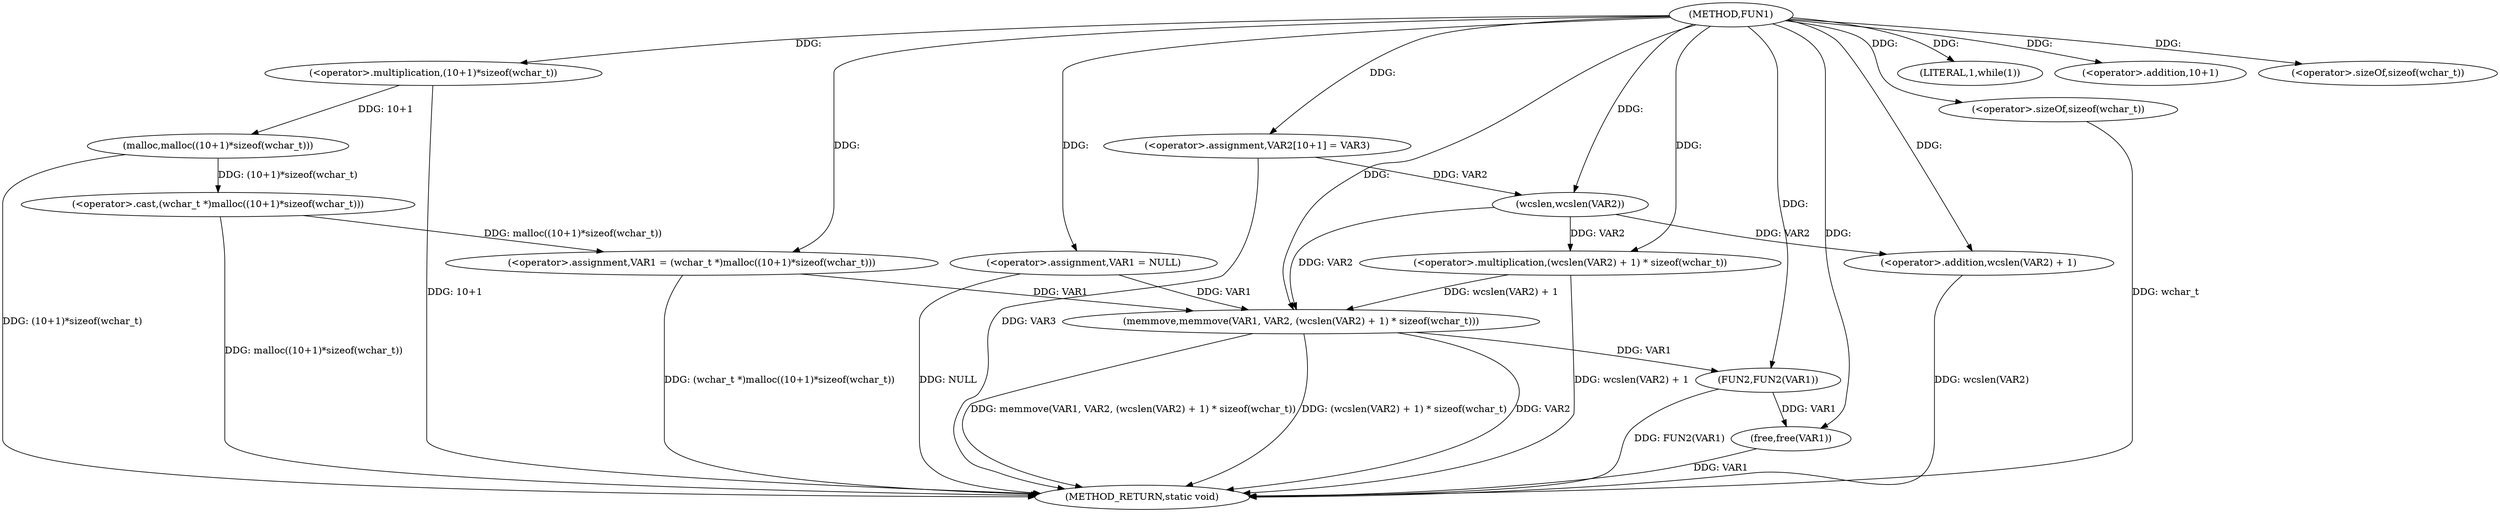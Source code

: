 digraph FUN1 {  
"1000100" [label = "(METHOD,FUN1)" ]
"1000140" [label = "(METHOD_RETURN,static void)" ]
"1000103" [label = "(<operator>.assignment,VAR1 = NULL)" ]
"1000107" [label = "(LITERAL,1,while(1))" ]
"1000109" [label = "(<operator>.assignment,VAR1 = (wchar_t *)malloc((10+1)*sizeof(wchar_t)))" ]
"1000111" [label = "(<operator>.cast,(wchar_t *)malloc((10+1)*sizeof(wchar_t)))" ]
"1000113" [label = "(malloc,malloc((10+1)*sizeof(wchar_t)))" ]
"1000114" [label = "(<operator>.multiplication,(10+1)*sizeof(wchar_t))" ]
"1000115" [label = "(<operator>.addition,10+1)" ]
"1000118" [label = "(<operator>.sizeOf,sizeof(wchar_t))" ]
"1000123" [label = "(<operator>.assignment,VAR2[10+1] = VAR3)" ]
"1000126" [label = "(memmove,memmove(VAR1, VAR2, (wcslen(VAR2) + 1) * sizeof(wchar_t)))" ]
"1000129" [label = "(<operator>.multiplication,(wcslen(VAR2) + 1) * sizeof(wchar_t))" ]
"1000130" [label = "(<operator>.addition,wcslen(VAR2) + 1)" ]
"1000131" [label = "(wcslen,wcslen(VAR2))" ]
"1000134" [label = "(<operator>.sizeOf,sizeof(wchar_t))" ]
"1000136" [label = "(FUN2,FUN2(VAR1))" ]
"1000138" [label = "(free,free(VAR1))" ]
  "1000123" -> "1000140"  [ label = "DDG: VAR3"] 
  "1000103" -> "1000140"  [ label = "DDG: NULL"] 
  "1000113" -> "1000140"  [ label = "DDG: (10+1)*sizeof(wchar_t)"] 
  "1000114" -> "1000140"  [ label = "DDG: 10+1"] 
  "1000136" -> "1000140"  [ label = "DDG: FUN2(VAR1)"] 
  "1000109" -> "1000140"  [ label = "DDG: (wchar_t *)malloc((10+1)*sizeof(wchar_t))"] 
  "1000130" -> "1000140"  [ label = "DDG: wcslen(VAR2)"] 
  "1000129" -> "1000140"  [ label = "DDG: wcslen(VAR2) + 1"] 
  "1000126" -> "1000140"  [ label = "DDG: memmove(VAR1, VAR2, (wcslen(VAR2) + 1) * sizeof(wchar_t))"] 
  "1000138" -> "1000140"  [ label = "DDG: VAR1"] 
  "1000126" -> "1000140"  [ label = "DDG: (wcslen(VAR2) + 1) * sizeof(wchar_t)"] 
  "1000134" -> "1000140"  [ label = "DDG: wchar_t"] 
  "1000111" -> "1000140"  [ label = "DDG: malloc((10+1)*sizeof(wchar_t))"] 
  "1000126" -> "1000140"  [ label = "DDG: VAR2"] 
  "1000100" -> "1000103"  [ label = "DDG: "] 
  "1000100" -> "1000107"  [ label = "DDG: "] 
  "1000111" -> "1000109"  [ label = "DDG: malloc((10+1)*sizeof(wchar_t))"] 
  "1000100" -> "1000109"  [ label = "DDG: "] 
  "1000113" -> "1000111"  [ label = "DDG: (10+1)*sizeof(wchar_t)"] 
  "1000114" -> "1000113"  [ label = "DDG: 10+1"] 
  "1000100" -> "1000114"  [ label = "DDG: "] 
  "1000100" -> "1000115"  [ label = "DDG: "] 
  "1000100" -> "1000118"  [ label = "DDG: "] 
  "1000100" -> "1000123"  [ label = "DDG: "] 
  "1000103" -> "1000126"  [ label = "DDG: VAR1"] 
  "1000109" -> "1000126"  [ label = "DDG: VAR1"] 
  "1000100" -> "1000126"  [ label = "DDG: "] 
  "1000131" -> "1000126"  [ label = "DDG: VAR2"] 
  "1000129" -> "1000126"  [ label = "DDG: wcslen(VAR2) + 1"] 
  "1000131" -> "1000129"  [ label = "DDG: VAR2"] 
  "1000100" -> "1000129"  [ label = "DDG: "] 
  "1000131" -> "1000130"  [ label = "DDG: VAR2"] 
  "1000123" -> "1000131"  [ label = "DDG: VAR2"] 
  "1000100" -> "1000131"  [ label = "DDG: "] 
  "1000100" -> "1000130"  [ label = "DDG: "] 
  "1000100" -> "1000134"  [ label = "DDG: "] 
  "1000126" -> "1000136"  [ label = "DDG: VAR1"] 
  "1000100" -> "1000136"  [ label = "DDG: "] 
  "1000136" -> "1000138"  [ label = "DDG: VAR1"] 
  "1000100" -> "1000138"  [ label = "DDG: "] 
}
